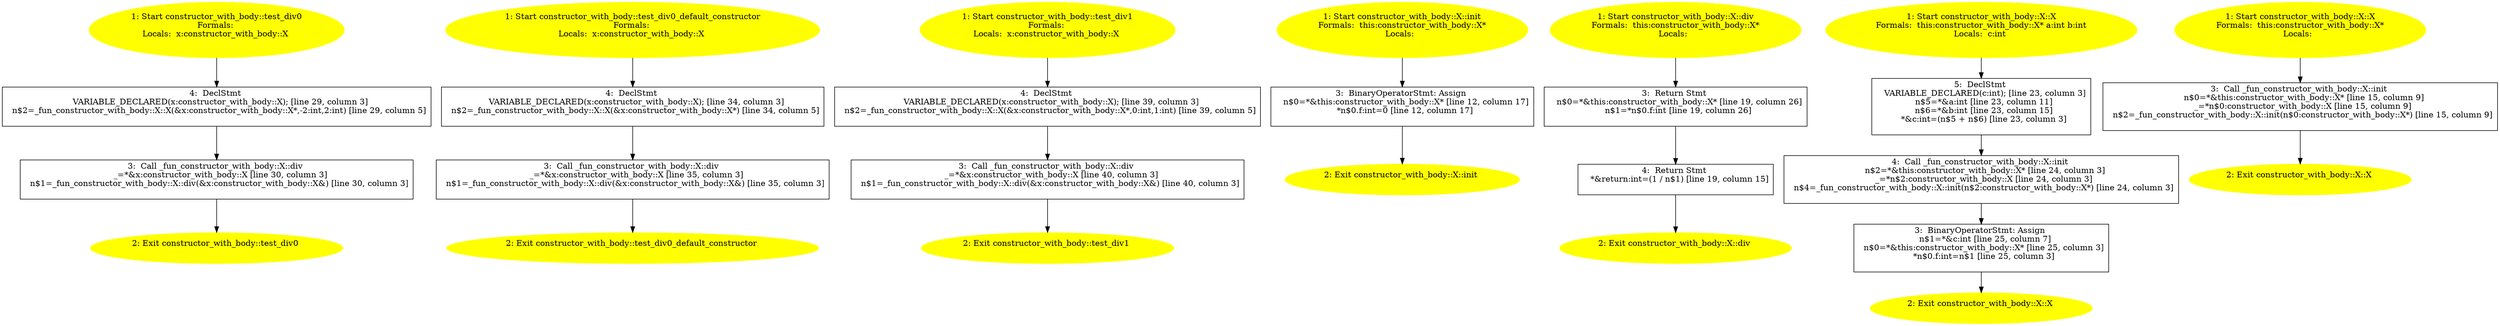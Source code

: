 /* @generated */
digraph cfg {
"test_div0#constructor_with_body#1.07f5b28b5e0b5cf0_1" [label="1: Start constructor_with_body::test_div0\nFormals: \nLocals:  x:constructor_with_body::X \n  " color=yellow style=filled]
	

	 "test_div0#constructor_with_body#1.07f5b28b5e0b5cf0_1" -> "test_div0#constructor_with_body#1.07f5b28b5e0b5cf0_4" ;
"test_div0#constructor_with_body#1.07f5b28b5e0b5cf0_2" [label="2: Exit constructor_with_body::test_div0 \n  " color=yellow style=filled]
	

"test_div0#constructor_with_body#1.07f5b28b5e0b5cf0_3" [label="3:  Call _fun_constructor_with_body::X::div \n   _=*&x:constructor_with_body::X [line 30, column 3]\n  n$1=_fun_constructor_with_body::X::div(&x:constructor_with_body::X&) [line 30, column 3]\n " shape="box"]
	

	 "test_div0#constructor_with_body#1.07f5b28b5e0b5cf0_3" -> "test_div0#constructor_with_body#1.07f5b28b5e0b5cf0_2" ;
"test_div0#constructor_with_body#1.07f5b28b5e0b5cf0_4" [label="4:  DeclStmt \n   VARIABLE_DECLARED(x:constructor_with_body::X); [line 29, column 3]\n  n$2=_fun_constructor_with_body::X::X(&x:constructor_with_body::X*,-2:int,2:int) [line 29, column 5]\n " shape="box"]
	

	 "test_div0#constructor_with_body#1.07f5b28b5e0b5cf0_4" -> "test_div0#constructor_with_body#1.07f5b28b5e0b5cf0_3" ;
"test_div0_default_constructor#con.2d6a8a159f30a2a6_1" [label="1: Start constructor_with_body::test_div0_default_constructor\nFormals: \nLocals:  x:constructor_with_body::X \n  " color=yellow style=filled]
	

	 "test_div0_default_constructor#con.2d6a8a159f30a2a6_1" -> "test_div0_default_constructor#con.2d6a8a159f30a2a6_4" ;
"test_div0_default_constructor#con.2d6a8a159f30a2a6_2" [label="2: Exit constructor_with_body::test_div0_default_constructor \n  " color=yellow style=filled]
	

"test_div0_default_constructor#con.2d6a8a159f30a2a6_3" [label="3:  Call _fun_constructor_with_body::X::div \n   _=*&x:constructor_with_body::X [line 35, column 3]\n  n$1=_fun_constructor_with_body::X::div(&x:constructor_with_body::X&) [line 35, column 3]\n " shape="box"]
	

	 "test_div0_default_constructor#con.2d6a8a159f30a2a6_3" -> "test_div0_default_constructor#con.2d6a8a159f30a2a6_2" ;
"test_div0_default_constructor#con.2d6a8a159f30a2a6_4" [label="4:  DeclStmt \n   VARIABLE_DECLARED(x:constructor_with_body::X); [line 34, column 3]\n  n$2=_fun_constructor_with_body::X::X(&x:constructor_with_body::X*) [line 34, column 5]\n " shape="box"]
	

	 "test_div0_default_constructor#con.2d6a8a159f30a2a6_4" -> "test_div0_default_constructor#con.2d6a8a159f30a2a6_3" ;
"test_div1#constructor_with_body#1.e5673561e7edf9eb_1" [label="1: Start constructor_with_body::test_div1\nFormals: \nLocals:  x:constructor_with_body::X \n  " color=yellow style=filled]
	

	 "test_div1#constructor_with_body#1.e5673561e7edf9eb_1" -> "test_div1#constructor_with_body#1.e5673561e7edf9eb_4" ;
"test_div1#constructor_with_body#1.e5673561e7edf9eb_2" [label="2: Exit constructor_with_body::test_div1 \n  " color=yellow style=filled]
	

"test_div1#constructor_with_body#1.e5673561e7edf9eb_3" [label="3:  Call _fun_constructor_with_body::X::div \n   _=*&x:constructor_with_body::X [line 40, column 3]\n  n$1=_fun_constructor_with_body::X::div(&x:constructor_with_body::X&) [line 40, column 3]\n " shape="box"]
	

	 "test_div1#constructor_with_body#1.e5673561e7edf9eb_3" -> "test_div1#constructor_with_body#1.e5673561e7edf9eb_2" ;
"test_div1#constructor_with_body#1.e5673561e7edf9eb_4" [label="4:  DeclStmt \n   VARIABLE_DECLARED(x:constructor_with_body::X); [line 39, column 3]\n  n$2=_fun_constructor_with_body::X::X(&x:constructor_with_body::X*,0:int,1:int) [line 39, column 5]\n " shape="box"]
	

	 "test_div1#constructor_with_body#1.e5673561e7edf9eb_4" -> "test_div1#constructor_with_body#1.e5673561e7edf9eb_3" ;
"init#X#constructor_with_body#(119.40e39840a696bef9_1" [label="1: Start constructor_with_body::X::init\nFormals:  this:constructor_with_body::X*\nLocals:  \n  " color=yellow style=filled]
	

	 "init#X#constructor_with_body#(119.40e39840a696bef9_1" -> "init#X#constructor_with_body#(119.40e39840a696bef9_3" ;
"init#X#constructor_with_body#(119.40e39840a696bef9_2" [label="2: Exit constructor_with_body::X::init \n  " color=yellow style=filled]
	

"init#X#constructor_with_body#(119.40e39840a696bef9_3" [label="3:  BinaryOperatorStmt: Assign \n   n$0=*&this:constructor_with_body::X* [line 12, column 17]\n  *n$0.f:int=0 [line 12, column 17]\n " shape="box"]
	

	 "init#X#constructor_with_body#(119.40e39840a696bef9_3" -> "init#X#constructor_with_body#(119.40e39840a696bef9_2" ;
"div#X#constructor_with_body#(1358.0be58d73703c72cf_1" [label="1: Start constructor_with_body::X::div\nFormals:  this:constructor_with_body::X*\nLocals:  \n  " color=yellow style=filled]
	

	 "div#X#constructor_with_body#(1358.0be58d73703c72cf_1" -> "div#X#constructor_with_body#(1358.0be58d73703c72cf_3" ;
"div#X#constructor_with_body#(1358.0be58d73703c72cf_2" [label="2: Exit constructor_with_body::X::div \n  " color=yellow style=filled]
	

"div#X#constructor_with_body#(1358.0be58d73703c72cf_3" [label="3:  Return Stmt \n   n$0=*&this:constructor_with_body::X* [line 19, column 26]\n  n$1=*n$0.f:int [line 19, column 26]\n " shape="box"]
	

	 "div#X#constructor_with_body#(1358.0be58d73703c72cf_3" -> "div#X#constructor_with_body#(1358.0be58d73703c72cf_4" ;
"div#X#constructor_with_body#(1358.0be58d73703c72cf_4" [label="4:  Return Stmt \n   *&return:int=(1 / n$1) [line 19, column 15]\n " shape="box"]
	

	 "div#X#constructor_with_body#(1358.0be58d73703c72cf_4" -> "div#X#constructor_with_body#(1358.0be58d73703c72cf_2" ;
"X#X#constructor_with_body#{144029.c2bb8c6ae9afcc4e_1" [label="1: Start constructor_with_body::X::X\nFormals:  this:constructor_with_body::X* a:int b:int\nLocals:  c:int \n  " color=yellow style=filled]
	

	 "X#X#constructor_with_body#{144029.c2bb8c6ae9afcc4e_1" -> "X#X#constructor_with_body#{144029.c2bb8c6ae9afcc4e_5" ;
"X#X#constructor_with_body#{144029.c2bb8c6ae9afcc4e_2" [label="2: Exit constructor_with_body::X::X \n  " color=yellow style=filled]
	

"X#X#constructor_with_body#{144029.c2bb8c6ae9afcc4e_3" [label="3:  BinaryOperatorStmt: Assign \n   n$1=*&c:int [line 25, column 7]\n  n$0=*&this:constructor_with_body::X* [line 25, column 3]\n  *n$0.f:int=n$1 [line 25, column 3]\n " shape="box"]
	

	 "X#X#constructor_with_body#{144029.c2bb8c6ae9afcc4e_3" -> "X#X#constructor_with_body#{144029.c2bb8c6ae9afcc4e_2" ;
"X#X#constructor_with_body#{144029.c2bb8c6ae9afcc4e_4" [label="4:  Call _fun_constructor_with_body::X::init \n   n$2=*&this:constructor_with_body::X* [line 24, column 3]\n  _=*n$2:constructor_with_body::X [line 24, column 3]\n  n$4=_fun_constructor_with_body::X::init(n$2:constructor_with_body::X*) [line 24, column 3]\n " shape="box"]
	

	 "X#X#constructor_with_body#{144029.c2bb8c6ae9afcc4e_4" -> "X#X#constructor_with_body#{144029.c2bb8c6ae9afcc4e_3" ;
"X#X#constructor_with_body#{144029.c2bb8c6ae9afcc4e_5" [label="5:  DeclStmt \n   VARIABLE_DECLARED(c:int); [line 23, column 3]\n  n$5=*&a:int [line 23, column 11]\n  n$6=*&b:int [line 23, column 15]\n  *&c:int=(n$5 + n$6) [line 23, column 3]\n " shape="box"]
	

	 "X#X#constructor_with_body#{144029.c2bb8c6ae9afcc4e_5" -> "X#X#constructor_with_body#{144029.c2bb8c6ae9afcc4e_4" ;
"X#X#constructor_with_body#{163605.217074c825cdb719_1" [label="1: Start constructor_with_body::X::X\nFormals:  this:constructor_with_body::X*\nLocals:  \n  " color=yellow style=filled]
	

	 "X#X#constructor_with_body#{163605.217074c825cdb719_1" -> "X#X#constructor_with_body#{163605.217074c825cdb719_3" ;
"X#X#constructor_with_body#{163605.217074c825cdb719_2" [label="2: Exit constructor_with_body::X::X \n  " color=yellow style=filled]
	

"X#X#constructor_with_body#{163605.217074c825cdb719_3" [label="3:  Call _fun_constructor_with_body::X::init \n   n$0=*&this:constructor_with_body::X* [line 15, column 9]\n  _=*n$0:constructor_with_body::X [line 15, column 9]\n  n$2=_fun_constructor_with_body::X::init(n$0:constructor_with_body::X*) [line 15, column 9]\n " shape="box"]
	

	 "X#X#constructor_with_body#{163605.217074c825cdb719_3" -> "X#X#constructor_with_body#{163605.217074c825cdb719_2" ;
}
